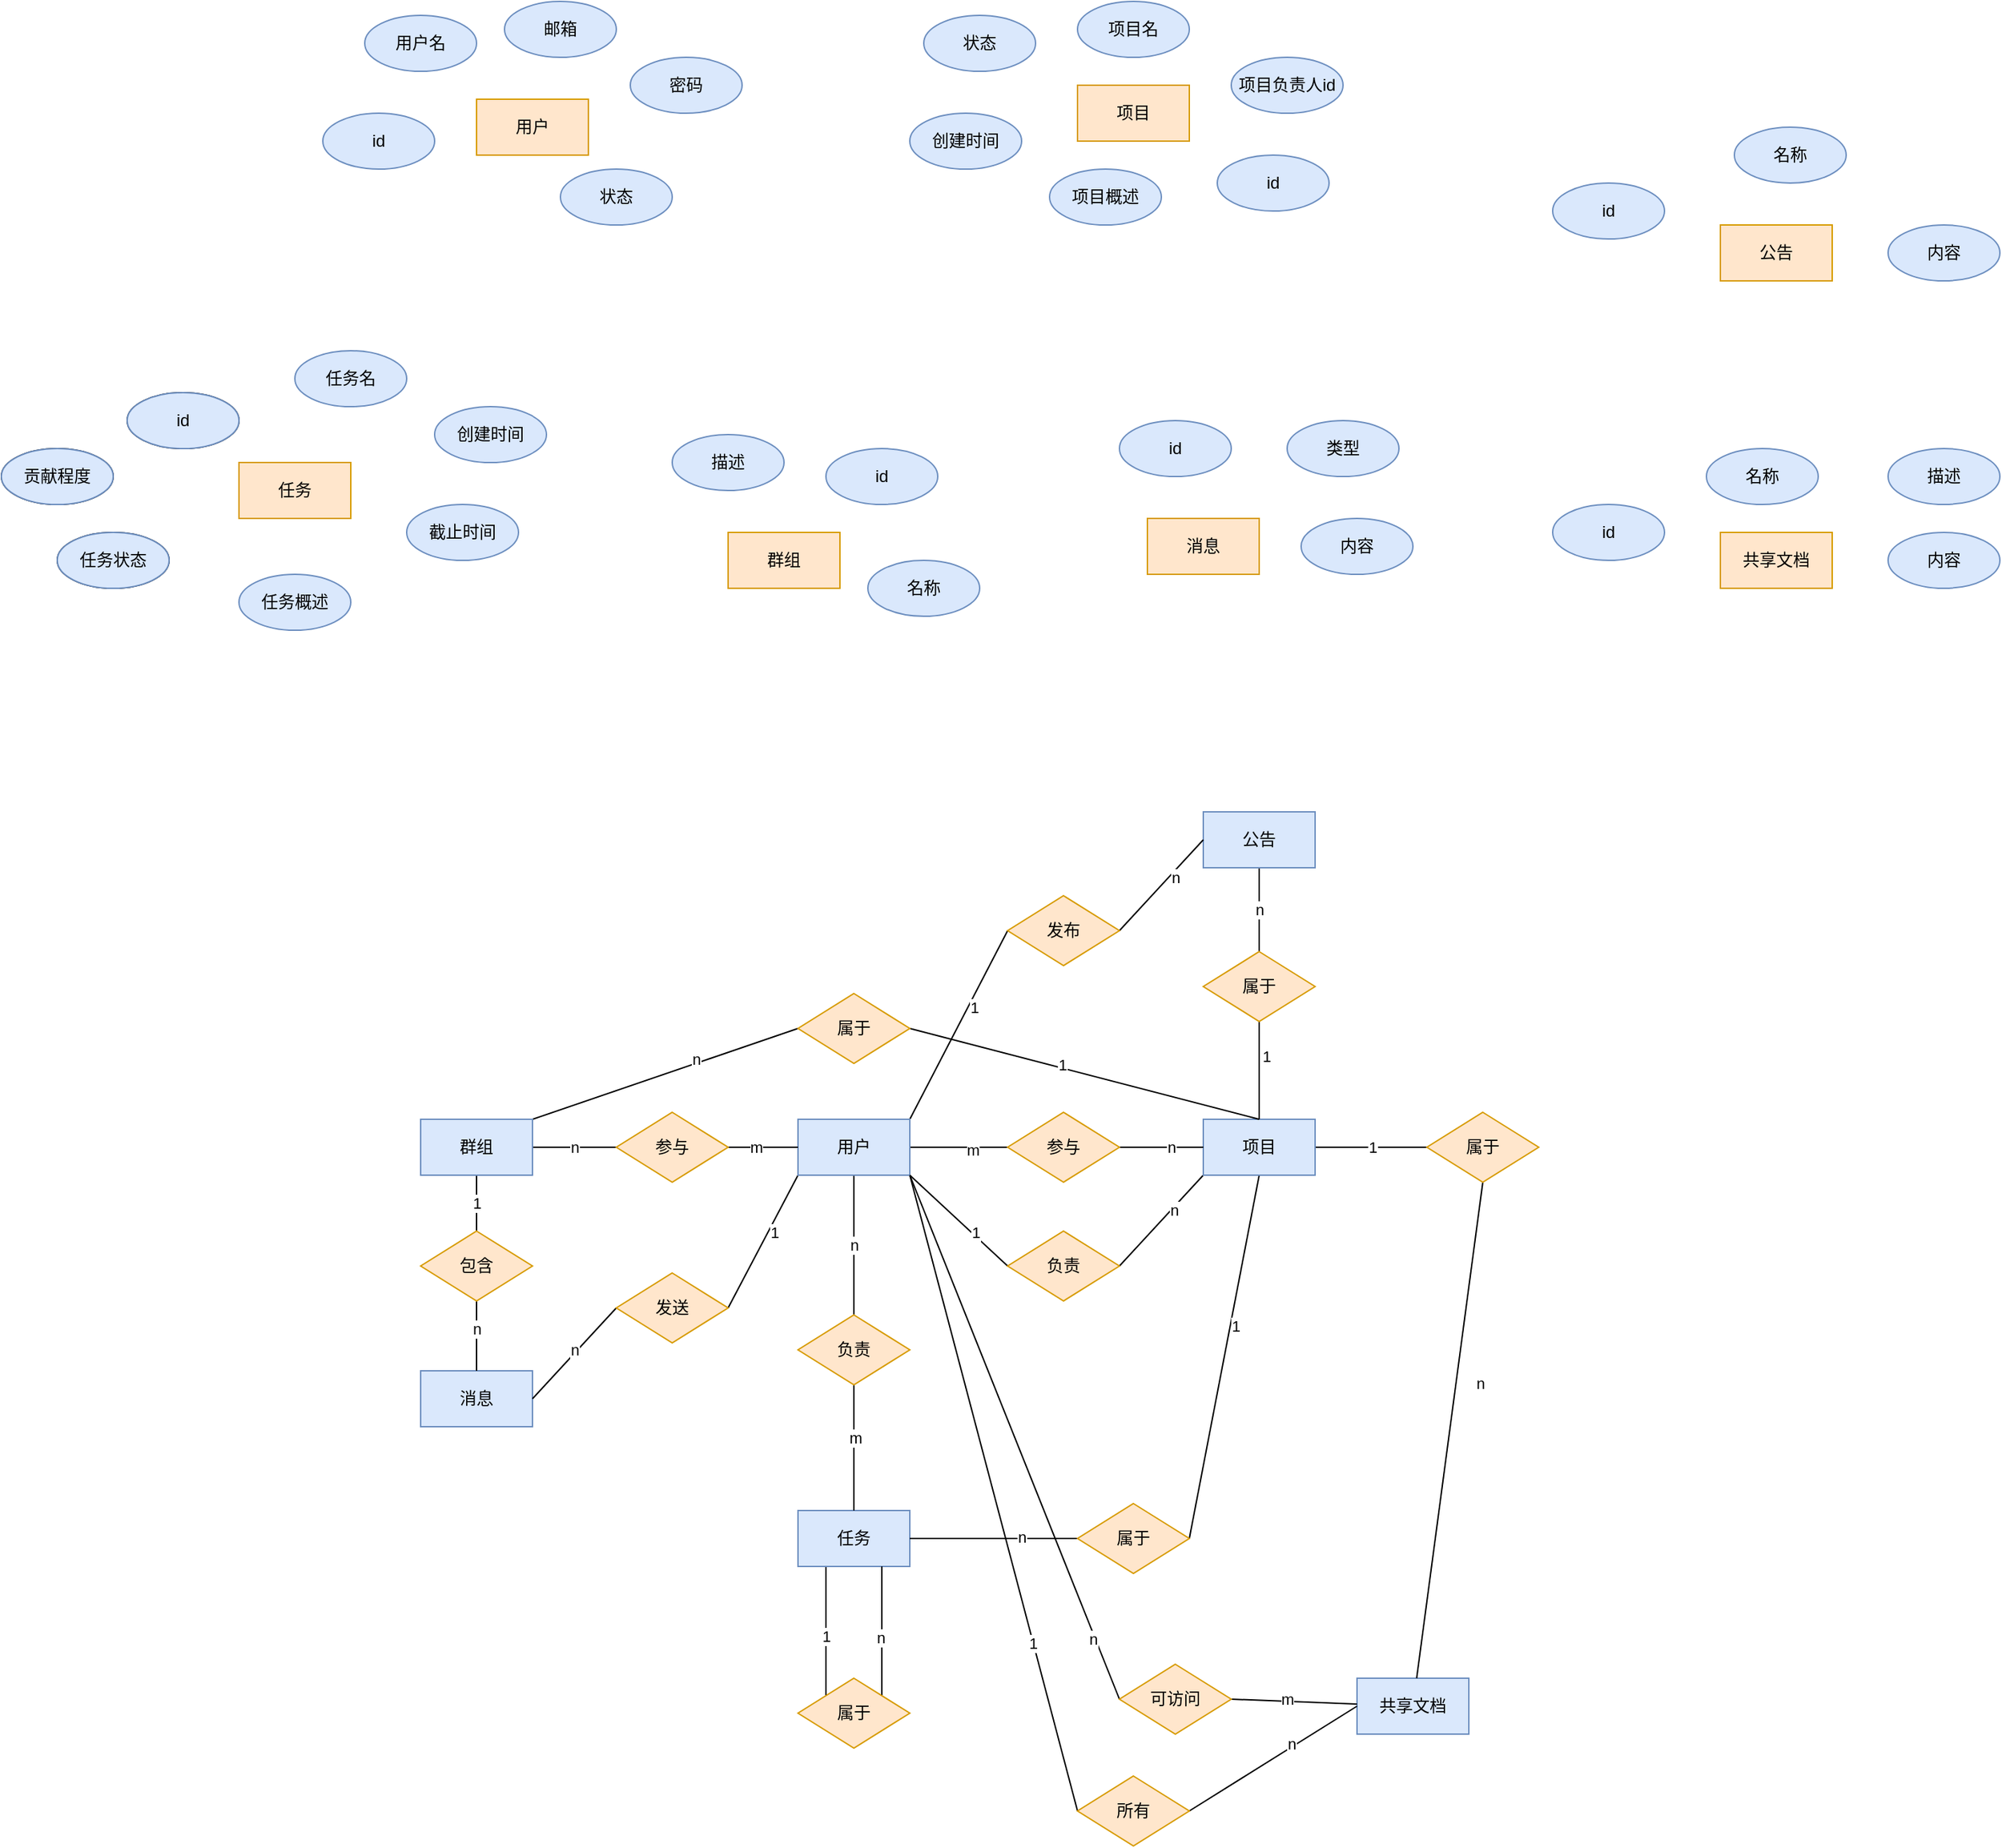 <mxfile version="16.5.1" type="device"><diagram id="b5aULFl7XDfSZ54ujmKs" name="第 1 页"><mxGraphModel dx="1964" dy="1159" grid="1" gridSize="10" guides="1" tooltips="1" connect="1" arrows="1" fold="1" page="1" pageScale="1" pageWidth="1600" pageHeight="900" math="0" shadow="0"><root><mxCell id="0"/><mxCell id="1" parent="0"/><mxCell id="etl8QXk73Q5qE9c6qoon-1" value="用户" style="rounded=0;whiteSpace=wrap;html=1;" parent="1" vertex="1"><mxGeometry x="440" y="120" width="80" height="40" as="geometry"/></mxCell><mxCell id="etl8QXk73Q5qE9c6qoon-2" value="用户名" style="ellipse;whiteSpace=wrap;html=1;fillColor=#dae8fc;strokeColor=#6c8ebf;" parent="1" vertex="1"><mxGeometry x="360" y="60" width="80" height="40" as="geometry"/></mxCell><mxCell id="etl8QXk73Q5qE9c6qoon-3" value="邮箱" style="ellipse;whiteSpace=wrap;html=1;fillColor=#dae8fc;strokeColor=#6c8ebf;" parent="1" vertex="1"><mxGeometry x="460" y="50" width="80" height="40" as="geometry"/></mxCell><mxCell id="etl8QXk73Q5qE9c6qoon-4" value="密码" style="ellipse;whiteSpace=wrap;html=1;fillColor=#dae8fc;strokeColor=#6c8ebf;" parent="1" vertex="1"><mxGeometry x="550" y="90" width="80" height="40" as="geometry"/></mxCell><mxCell id="etl8QXk73Q5qE9c6qoon-5" value="项目" style="rounded=0;whiteSpace=wrap;html=1;fillColor=#ffe6cc;strokeColor=#d79b00;" parent="1" vertex="1"><mxGeometry x="870" y="110" width="80" height="40" as="geometry"/></mxCell><mxCell id="etl8QXk73Q5qE9c6qoon-6" value="项目名" style="ellipse;whiteSpace=wrap;html=1;fillColor=#dae8fc;strokeColor=#6c8ebf;" parent="1" vertex="1"><mxGeometry x="870" y="50" width="80" height="40" as="geometry"/></mxCell><mxCell id="etl8QXk73Q5qE9c6qoon-8" value="项目概述" style="ellipse;whiteSpace=wrap;html=1;fillColor=#dae8fc;strokeColor=#6c8ebf;" parent="1" vertex="1"><mxGeometry x="850" y="170" width="80" height="40" as="geometry"/></mxCell><mxCell id="etl8QXk73Q5qE9c6qoon-9" value="项目负责人id" style="ellipse;whiteSpace=wrap;html=1;fillColor=#dae8fc;strokeColor=#6c8ebf;" parent="1" vertex="1"><mxGeometry x="980" y="90" width="80" height="40" as="geometry"/></mxCell><mxCell id="etl8QXk73Q5qE9c6qoon-10" value="状态" style="ellipse;whiteSpace=wrap;html=1;fillColor=#dae8fc;strokeColor=#6c8ebf;" parent="1" vertex="1"><mxGeometry x="760" y="60" width="80" height="40" as="geometry"/></mxCell><mxCell id="etl8QXk73Q5qE9c6qoon-11" value="创建时间" style="ellipse;whiteSpace=wrap;html=1;fillColor=#dae8fc;strokeColor=#6c8ebf;" parent="1" vertex="1"><mxGeometry x="750" y="130" width="80" height="40" as="geometry"/></mxCell><mxCell id="etl8QXk73Q5qE9c6qoon-13" value="任务" style="rounded=0;whiteSpace=wrap;html=1;" parent="1" vertex="1"><mxGeometry x="270" y="380" width="80" height="40" as="geometry"/></mxCell><mxCell id="etl8QXk73Q5qE9c6qoon-15" value="任务名" style="ellipse;whiteSpace=wrap;html=1;fillColor=#dae8fc;strokeColor=#6c8ebf;" parent="1" vertex="1"><mxGeometry x="310" y="300" width="80" height="40" as="geometry"/></mxCell><mxCell id="etl8QXk73Q5qE9c6qoon-16" value="创建时间" style="ellipse;whiteSpace=wrap;html=1;fillColor=#dae8fc;strokeColor=#6c8ebf;" parent="1" vertex="1"><mxGeometry x="410" y="340" width="80" height="40" as="geometry"/></mxCell><mxCell id="etl8QXk73Q5qE9c6qoon-17" value="截止时间" style="ellipse;whiteSpace=wrap;html=1;fillColor=#dae8fc;strokeColor=#6c8ebf;" parent="1" vertex="1"><mxGeometry x="390" y="410" width="80" height="40" as="geometry"/></mxCell><mxCell id="etl8QXk73Q5qE9c6qoon-18" value="贡献程度" style="ellipse;whiteSpace=wrap;html=1;" parent="1" vertex="1"><mxGeometry x="100" y="370" width="80" height="40" as="geometry"/></mxCell><mxCell id="etl8QXk73Q5qE9c6qoon-19" value="任务状态" style="ellipse;whiteSpace=wrap;html=1;" parent="1" vertex="1"><mxGeometry x="140" y="430" width="80" height="40" as="geometry"/></mxCell><mxCell id="etl8QXk73Q5qE9c6qoon-20" value="任务概述" style="ellipse;whiteSpace=wrap;html=1;fillColor=#dae8fc;strokeColor=#6c8ebf;" parent="1" vertex="1"><mxGeometry x="270" y="460" width="80" height="40" as="geometry"/></mxCell><mxCell id="etl8QXk73Q5qE9c6qoon-21" value="id" style="ellipse;whiteSpace=wrap;html=1;fillColor=#dae8fc;strokeColor=#6c8ebf;" parent="1" vertex="1"><mxGeometry x="330" y="130" width="80" height="40" as="geometry"/></mxCell><mxCell id="etl8QXk73Q5qE9c6qoon-22" value="id" style="ellipse;whiteSpace=wrap;html=1;fillColor=#dae8fc;strokeColor=#6c8ebf;" parent="1" vertex="1"><mxGeometry x="970" y="160" width="80" height="40" as="geometry"/></mxCell><mxCell id="etl8QXk73Q5qE9c6qoon-23" value="id" style="ellipse;whiteSpace=wrap;html=1;" parent="1" vertex="1"><mxGeometry x="190" y="330" width="80" height="40" as="geometry"/></mxCell><mxCell id="etl8QXk73Q5qE9c6qoon-24" value="群组" style="rounded=0;whiteSpace=wrap;html=1;fillColor=#ffe6cc;strokeColor=#d79b00;" parent="1" vertex="1"><mxGeometry x="620" y="430" width="80" height="40" as="geometry"/></mxCell><mxCell id="etl8QXk73Q5qE9c6qoon-25" value="id" style="ellipse;whiteSpace=wrap;html=1;fillColor=#dae8fc;strokeColor=#6c8ebf;" parent="1" vertex="1"><mxGeometry x="690" y="370" width="80" height="40" as="geometry"/></mxCell><mxCell id="etl8QXk73Q5qE9c6qoon-26" value="名称" style="ellipse;whiteSpace=wrap;html=1;fillColor=#dae8fc;strokeColor=#6c8ebf;" parent="1" vertex="1"><mxGeometry x="720" y="450" width="80" height="40" as="geometry"/></mxCell><mxCell id="etl8QXk73Q5qE9c6qoon-27" value="描述" style="ellipse;whiteSpace=wrap;html=1;fillColor=#dae8fc;strokeColor=#6c8ebf;" parent="1" vertex="1"><mxGeometry x="580" y="360" width="80" height="40" as="geometry"/></mxCell><mxCell id="etl8QXk73Q5qE9c6qoon-28" value="消息" style="rounded=0;whiteSpace=wrap;html=1;fillColor=#ffe6cc;strokeColor=#d79b00;" parent="1" vertex="1"><mxGeometry x="920" y="420" width="80" height="40" as="geometry"/></mxCell><mxCell id="etl8QXk73Q5qE9c6qoon-29" value="id" style="ellipse;whiteSpace=wrap;html=1;fillColor=#dae8fc;strokeColor=#6c8ebf;" parent="1" vertex="1"><mxGeometry x="900" y="350" width="80" height="40" as="geometry"/></mxCell><mxCell id="etl8QXk73Q5qE9c6qoon-30" value="类型" style="ellipse;whiteSpace=wrap;html=1;fillColor=#dae8fc;strokeColor=#6c8ebf;" parent="1" vertex="1"><mxGeometry x="1020" y="350" width="80" height="40" as="geometry"/></mxCell><mxCell id="etl8QXk73Q5qE9c6qoon-31" value="内容" style="ellipse;whiteSpace=wrap;html=1;fillColor=#dae8fc;strokeColor=#6c8ebf;" parent="1" vertex="1"><mxGeometry x="1030" y="420" width="80" height="40" as="geometry"/></mxCell><mxCell id="etl8QXk73Q5qE9c6qoon-38" style="edgeStyle=orthogonalEdgeStyle;rounded=0;orthogonalLoop=1;jettySize=auto;html=1;endArrow=none;endFill=0;" parent="1" source="etl8QXk73Q5qE9c6qoon-33" target="etl8QXk73Q5qE9c6qoon-36" edge="1"><mxGeometry relative="1" as="geometry"/></mxCell><mxCell id="etl8QXk73Q5qE9c6qoon-63" value="m" style="edgeLabel;html=1;align=center;verticalAlign=middle;resizable=0;points=[];" parent="etl8QXk73Q5qE9c6qoon-38" vertex="1" connectable="0"><mxGeometry x="0.285" y="-2" relative="1" as="geometry"><mxPoint as="offset"/></mxGeometry></mxCell><mxCell id="etl8QXk73Q5qE9c6qoon-49" style="edgeStyle=none;rounded=0;orthogonalLoop=1;jettySize=auto;html=1;exitX=0.5;exitY=1;exitDx=0;exitDy=0;endArrow=none;endFill=0;" parent="1" source="etl8QXk73Q5qE9c6qoon-33" target="etl8QXk73Q5qE9c6qoon-48" edge="1"><mxGeometry relative="1" as="geometry"/></mxCell><mxCell id="etl8QXk73Q5qE9c6qoon-58" value="n" style="edgeLabel;html=1;align=center;verticalAlign=middle;resizable=0;points=[];" parent="etl8QXk73Q5qE9c6qoon-49" vertex="1" connectable="0"><mxGeometry x="-0.58" y="-2" relative="1" as="geometry"><mxPoint x="2" y="29" as="offset"/></mxGeometry></mxCell><mxCell id="etl8QXk73Q5qE9c6qoon-92" style="edgeStyle=none;rounded=0;orthogonalLoop=1;jettySize=auto;html=1;exitX=0;exitY=1;exitDx=0;exitDy=0;endArrow=none;endFill=0;entryX=1;entryY=0.5;entryDx=0;entryDy=0;" parent="1" source="etl8QXk73Q5qE9c6qoon-33" target="etl8QXk73Q5qE9c6qoon-93" edge="1"><mxGeometry relative="1" as="geometry"><mxPoint x="590" y="950" as="targetPoint"/></mxGeometry></mxCell><mxCell id="etl8QXk73Q5qE9c6qoon-95" value="1" style="edgeLabel;html=1;align=center;verticalAlign=middle;resizable=0;points=[];" parent="etl8QXk73Q5qE9c6qoon-92" vertex="1" connectable="0"><mxGeometry x="-0.16" y="3" relative="1" as="geometry"><mxPoint x="1" as="offset"/></mxGeometry></mxCell><mxCell id="etl8QXk73Q5qE9c6qoon-116" style="edgeStyle=none;rounded=0;orthogonalLoop=1;jettySize=auto;html=1;exitX=1;exitY=1;exitDx=0;exitDy=0;endArrow=none;endFill=0;entryX=0;entryY=0.5;entryDx=0;entryDy=0;" parent="1" source="etl8QXk73Q5qE9c6qoon-33" target="etl8QXk73Q5qE9c6qoon-115" edge="1"><mxGeometry relative="1" as="geometry"><mxPoint x="1020" y="1090" as="targetPoint"/></mxGeometry></mxCell><mxCell id="etl8QXk73Q5qE9c6qoon-118" value="1" style="edgeLabel;html=1;align=center;verticalAlign=middle;resizable=0;points=[];" parent="etl8QXk73Q5qE9c6qoon-116" vertex="1" connectable="0"><mxGeometry x="0.47" relative="1" as="geometry"><mxPoint as="offset"/></mxGeometry></mxCell><mxCell id="etl8QXk73Q5qE9c6qoon-121" style="edgeStyle=none;rounded=0;orthogonalLoop=1;jettySize=auto;html=1;exitX=1;exitY=1;exitDx=0;exitDy=0;entryX=0;entryY=0.5;entryDx=0;entryDy=0;endArrow=none;endFill=0;" parent="1" source="etl8QXk73Q5qE9c6qoon-33" target="etl8QXk73Q5qE9c6qoon-120" edge="1"><mxGeometry relative="1" as="geometry"/></mxCell><mxCell id="etl8QXk73Q5qE9c6qoon-123" value="n" style="edgeLabel;html=1;align=center;verticalAlign=middle;resizable=0;points=[];" parent="etl8QXk73Q5qE9c6qoon-121" vertex="1" connectable="0"><mxGeometry x="0.774" y="2" relative="1" as="geometry"><mxPoint x="-4" as="offset"/></mxGeometry></mxCell><mxCell id="GqUGpHLG9iBK76tC9EyA-19" style="edgeStyle=none;rounded=0;orthogonalLoop=1;jettySize=auto;html=1;exitX=1;exitY=0;exitDx=0;exitDy=0;entryX=0;entryY=0.5;entryDx=0;entryDy=0;endArrow=none;endFill=0;" edge="1" parent="1" source="etl8QXk73Q5qE9c6qoon-33" target="GqUGpHLG9iBK76tC9EyA-18"><mxGeometry relative="1" as="geometry"/></mxCell><mxCell id="GqUGpHLG9iBK76tC9EyA-23" value="1" style="edgeLabel;html=1;align=center;verticalAlign=middle;resizable=0;points=[];" vertex="1" connectable="0" parent="GqUGpHLG9iBK76tC9EyA-19"><mxGeometry x="0.217" y="-4" relative="1" as="geometry"><mxPoint as="offset"/></mxGeometry></mxCell><mxCell id="etl8QXk73Q5qE9c6qoon-33" value="用户" style="rounded=0;whiteSpace=wrap;html=1;fillColor=#dae8fc;strokeColor=#6c8ebf;" parent="1" vertex="1"><mxGeometry x="670" y="850" width="80" height="40" as="geometry"/></mxCell><mxCell id="etl8QXk73Q5qE9c6qoon-43" style="rounded=0;orthogonalLoop=1;jettySize=auto;html=1;exitX=0;exitY=1;exitDx=0;exitDy=0;entryX=1;entryY=0.5;entryDx=0;entryDy=0;endArrow=none;endFill=0;" parent="1" source="etl8QXk73Q5qE9c6qoon-35" target="etl8QXk73Q5qE9c6qoon-42" edge="1"><mxGeometry relative="1" as="geometry"/></mxCell><mxCell id="etl8QXk73Q5qE9c6qoon-66" value="n" style="edgeLabel;html=1;align=center;verticalAlign=middle;resizable=0;points=[];" parent="etl8QXk73Q5qE9c6qoon-43" vertex="1" connectable="0"><mxGeometry x="-0.252" y="1" relative="1" as="geometry"><mxPoint as="offset"/></mxGeometry></mxCell><mxCell id="etl8QXk73Q5qE9c6qoon-69" style="edgeStyle=none;rounded=0;orthogonalLoop=1;jettySize=auto;html=1;exitX=0.5;exitY=1;exitDx=0;exitDy=0;entryX=1;entryY=0.5;entryDx=0;entryDy=0;endArrow=none;endFill=0;" parent="1" source="etl8QXk73Q5qE9c6qoon-35" target="etl8QXk73Q5qE9c6qoon-67" edge="1"><mxGeometry relative="1" as="geometry"/></mxCell><mxCell id="etl8QXk73Q5qE9c6qoon-74" value="1" style="edgeLabel;html=1;align=center;verticalAlign=middle;resizable=0;points=[];" parent="etl8QXk73Q5qE9c6qoon-69" vertex="1" connectable="0"><mxGeometry x="-0.178" y="3" relative="1" as="geometry"><mxPoint as="offset"/></mxGeometry></mxCell><mxCell id="etl8QXk73Q5qE9c6qoon-109" style="edgeStyle=none;rounded=0;orthogonalLoop=1;jettySize=auto;html=1;entryX=0;entryY=0.5;entryDx=0;entryDy=0;endArrow=none;endFill=0;" parent="1" source="etl8QXk73Q5qE9c6qoon-35" target="etl8QXk73Q5qE9c6qoon-108" edge="1"><mxGeometry relative="1" as="geometry"/></mxCell><mxCell id="etl8QXk73Q5qE9c6qoon-114" value="1" style="edgeLabel;html=1;align=center;verticalAlign=middle;resizable=0;points=[];" parent="etl8QXk73Q5qE9c6qoon-109" vertex="1" connectable="0"><mxGeometry x="0.433" relative="1" as="geometry"><mxPoint x="-17" as="offset"/></mxGeometry></mxCell><mxCell id="etl8QXk73Q5qE9c6qoon-35" value="项目" style="rounded=0;whiteSpace=wrap;html=1;fillColor=#dae8fc;strokeColor=#6c8ebf;" parent="1" vertex="1"><mxGeometry x="960" y="850" width="80" height="40" as="geometry"/></mxCell><mxCell id="etl8QXk73Q5qE9c6qoon-39" style="edgeStyle=orthogonalEdgeStyle;rounded=0;orthogonalLoop=1;jettySize=auto;html=1;entryX=0;entryY=0.5;entryDx=0;entryDy=0;endArrow=none;endFill=0;" parent="1" source="etl8QXk73Q5qE9c6qoon-36" target="etl8QXk73Q5qE9c6qoon-35" edge="1"><mxGeometry relative="1" as="geometry"/></mxCell><mxCell id="etl8QXk73Q5qE9c6qoon-64" value="n" style="edgeLabel;html=1;align=center;verticalAlign=middle;resizable=0;points=[];" parent="etl8QXk73Q5qE9c6qoon-39" vertex="1" connectable="0"><mxGeometry x="0.211" relative="1" as="geometry"><mxPoint as="offset"/></mxGeometry></mxCell><mxCell id="etl8QXk73Q5qE9c6qoon-36" value="参与" style="rhombus;whiteSpace=wrap;html=1;fillColor=#ffe6cc;strokeColor=#d79b00;" parent="1" vertex="1"><mxGeometry x="820" y="845" width="80" height="50" as="geometry"/></mxCell><mxCell id="etl8QXk73Q5qE9c6qoon-44" style="edgeStyle=none;rounded=0;orthogonalLoop=1;jettySize=auto;html=1;exitX=0;exitY=0.5;exitDx=0;exitDy=0;entryX=1;entryY=1;entryDx=0;entryDy=0;endArrow=none;endFill=0;" parent="1" source="etl8QXk73Q5qE9c6qoon-42" target="etl8QXk73Q5qE9c6qoon-33" edge="1"><mxGeometry relative="1" as="geometry"/></mxCell><mxCell id="etl8QXk73Q5qE9c6qoon-65" value="1" style="edgeLabel;html=1;align=center;verticalAlign=middle;resizable=0;points=[];" parent="etl8QXk73Q5qE9c6qoon-44" vertex="1" connectable="0"><mxGeometry x="-0.315" y="-1" relative="1" as="geometry"><mxPoint y="-1" as="offset"/></mxGeometry></mxCell><mxCell id="etl8QXk73Q5qE9c6qoon-42" value="负责" style="rhombus;whiteSpace=wrap;html=1;fillColor=#ffe6cc;strokeColor=#d79b00;" parent="1" vertex="1"><mxGeometry x="820" y="930" width="80" height="50" as="geometry"/></mxCell><mxCell id="etl8QXk73Q5qE9c6qoon-54" style="edgeStyle=none;rounded=0;orthogonalLoop=1;jettySize=auto;html=1;exitX=0.25;exitY=1;exitDx=0;exitDy=0;entryX=0;entryY=0;entryDx=0;entryDy=0;endArrow=none;endFill=0;" parent="1" source="etl8QXk73Q5qE9c6qoon-47" target="etl8QXk73Q5qE9c6qoon-53" edge="1"><mxGeometry relative="1" as="geometry"/></mxCell><mxCell id="etl8QXk73Q5qE9c6qoon-60" value="1" style="edgeLabel;html=1;align=center;verticalAlign=middle;resizable=0;points=[];" parent="etl8QXk73Q5qE9c6qoon-54" vertex="1" connectable="0"><mxGeometry x="-0.442" relative="1" as="geometry"><mxPoint y="24" as="offset"/></mxGeometry></mxCell><mxCell id="etl8QXk73Q5qE9c6qoon-47" value="任务" style="rounded=0;whiteSpace=wrap;html=1;fillColor=#dae8fc;strokeColor=#6c8ebf;" parent="1" vertex="1"><mxGeometry x="670" y="1130" width="80" height="40" as="geometry"/></mxCell><mxCell id="etl8QXk73Q5qE9c6qoon-50" style="edgeStyle=none;rounded=0;orthogonalLoop=1;jettySize=auto;html=1;exitX=0.5;exitY=1;exitDx=0;exitDy=0;entryX=0.5;entryY=0;entryDx=0;entryDy=0;endArrow=none;endFill=0;" parent="1" source="etl8QXk73Q5qE9c6qoon-48" target="etl8QXk73Q5qE9c6qoon-47" edge="1"><mxGeometry relative="1" as="geometry"/></mxCell><mxCell id="etl8QXk73Q5qE9c6qoon-59" value="m" style="edgeLabel;html=1;align=center;verticalAlign=middle;resizable=0;points=[];" parent="etl8QXk73Q5qE9c6qoon-50" vertex="1" connectable="0"><mxGeometry x="-0.158" y="1" relative="1" as="geometry"><mxPoint as="offset"/></mxGeometry></mxCell><mxCell id="etl8QXk73Q5qE9c6qoon-48" value="负责" style="rhombus;whiteSpace=wrap;html=1;fillColor=#ffe6cc;strokeColor=#d79b00;" parent="1" vertex="1"><mxGeometry x="670" y="990" width="80" height="50" as="geometry"/></mxCell><mxCell id="etl8QXk73Q5qE9c6qoon-55" style="edgeStyle=none;rounded=0;orthogonalLoop=1;jettySize=auto;html=1;exitX=1;exitY=0;exitDx=0;exitDy=0;entryX=0.75;entryY=1;entryDx=0;entryDy=0;endArrow=none;endFill=0;" parent="1" source="etl8QXk73Q5qE9c6qoon-53" target="etl8QXk73Q5qE9c6qoon-47" edge="1"><mxGeometry relative="1" as="geometry"><Array as="points"><mxPoint x="730" y="1220"/></Array></mxGeometry></mxCell><mxCell id="etl8QXk73Q5qE9c6qoon-61" value="n" style="edgeLabel;html=1;align=center;verticalAlign=middle;resizable=0;points=[];" parent="etl8QXk73Q5qE9c6qoon-55" vertex="1" connectable="0"><mxGeometry x="0.144" y="1" relative="1" as="geometry"><mxPoint y="11" as="offset"/></mxGeometry></mxCell><mxCell id="etl8QXk73Q5qE9c6qoon-53" value="属于" style="rhombus;whiteSpace=wrap;html=1;fillColor=#ffe6cc;strokeColor=#d79b00;" parent="1" vertex="1"><mxGeometry x="670" y="1250" width="80" height="50" as="geometry"/></mxCell><mxCell id="etl8QXk73Q5qE9c6qoon-70" style="edgeStyle=none;rounded=0;orthogonalLoop=1;jettySize=auto;html=1;exitX=0;exitY=0.5;exitDx=0;exitDy=0;entryX=1;entryY=0.5;entryDx=0;entryDy=0;endArrow=none;endFill=0;" parent="1" source="etl8QXk73Q5qE9c6qoon-67" target="etl8QXk73Q5qE9c6qoon-47" edge="1"><mxGeometry relative="1" as="geometry"/></mxCell><mxCell id="etl8QXk73Q5qE9c6qoon-73" value="n" style="edgeLabel;html=1;align=center;verticalAlign=middle;resizable=0;points=[];" parent="etl8QXk73Q5qE9c6qoon-70" vertex="1" connectable="0"><mxGeometry x="-0.333" y="-1" relative="1" as="geometry"><mxPoint as="offset"/></mxGeometry></mxCell><mxCell id="etl8QXk73Q5qE9c6qoon-67" value="属于" style="rhombus;whiteSpace=wrap;html=1;fillColor=#ffe6cc;strokeColor=#d79b00;" parent="1" vertex="1"><mxGeometry x="870" y="1125" width="80" height="50" as="geometry"/></mxCell><mxCell id="etl8QXk73Q5qE9c6qoon-83" style="edgeStyle=none;rounded=0;orthogonalLoop=1;jettySize=auto;html=1;entryX=0;entryY=0.5;entryDx=0;entryDy=0;endArrow=none;endFill=0;" parent="1" source="etl8QXk73Q5qE9c6qoon-75" target="etl8QXk73Q5qE9c6qoon-81" edge="1"><mxGeometry relative="1" as="geometry"/></mxCell><mxCell id="etl8QXk73Q5qE9c6qoon-86" value="n" style="edgeLabel;html=1;align=center;verticalAlign=middle;resizable=0;points=[];" parent="etl8QXk73Q5qE9c6qoon-83" vertex="1" connectable="0"><mxGeometry x="0.295" relative="1" as="geometry"><mxPoint x="-9" as="offset"/></mxGeometry></mxCell><mxCell id="etl8QXk73Q5qE9c6qoon-90" style="edgeStyle=none;rounded=0;orthogonalLoop=1;jettySize=auto;html=1;exitX=0.5;exitY=1;exitDx=0;exitDy=0;endArrow=none;endFill=0;" parent="1" source="etl8QXk73Q5qE9c6qoon-75" target="etl8QXk73Q5qE9c6qoon-89" edge="1"><mxGeometry relative="1" as="geometry"/></mxCell><mxCell id="etl8QXk73Q5qE9c6qoon-98" value="1" style="edgeLabel;html=1;align=center;verticalAlign=middle;resizable=0;points=[];" parent="etl8QXk73Q5qE9c6qoon-90" vertex="1" connectable="0"><mxGeometry x="-0.463" y="-1" relative="1" as="geometry"><mxPoint x="1" y="9" as="offset"/></mxGeometry></mxCell><mxCell id="etl8QXk73Q5qE9c6qoon-101" style="edgeStyle=none;rounded=0;orthogonalLoop=1;jettySize=auto;html=1;exitX=1;exitY=0;exitDx=0;exitDy=0;entryX=0;entryY=0.5;entryDx=0;entryDy=0;endArrow=none;endFill=0;" parent="1" source="etl8QXk73Q5qE9c6qoon-75" target="etl8QXk73Q5qE9c6qoon-100" edge="1"><mxGeometry relative="1" as="geometry"/></mxCell><mxCell id="etl8QXk73Q5qE9c6qoon-105" value="n" style="edgeLabel;html=1;align=center;verticalAlign=middle;resizable=0;points=[];" parent="etl8QXk73Q5qE9c6qoon-101" vertex="1" connectable="0"><mxGeometry x="0.238" y="3" relative="1" as="geometry"><mxPoint as="offset"/></mxGeometry></mxCell><mxCell id="etl8QXk73Q5qE9c6qoon-75" value="群组" style="rounded=0;whiteSpace=wrap;html=1;fillColor=#dae8fc;strokeColor=#6c8ebf;" parent="1" vertex="1"><mxGeometry x="400" y="850" width="80" height="40" as="geometry"/></mxCell><mxCell id="etl8QXk73Q5qE9c6qoon-76" value="共享文档" style="rounded=0;whiteSpace=wrap;html=1;fillColor=#ffe6cc;strokeColor=#d79b00;" parent="1" vertex="1"><mxGeometry x="1330" y="430" width="80" height="40" as="geometry"/></mxCell><mxCell id="etl8QXk73Q5qE9c6qoon-77" value="id" style="ellipse;whiteSpace=wrap;html=1;fillColor=#dae8fc;strokeColor=#6c8ebf;" parent="1" vertex="1"><mxGeometry x="1210" y="410" width="80" height="40" as="geometry"/></mxCell><mxCell id="etl8QXk73Q5qE9c6qoon-78" value="名称" style="ellipse;whiteSpace=wrap;html=1;fillColor=#dae8fc;strokeColor=#6c8ebf;" parent="1" vertex="1"><mxGeometry x="1320" y="370" width="80" height="40" as="geometry"/></mxCell><mxCell id="etl8QXk73Q5qE9c6qoon-79" value="描述" style="ellipse;whiteSpace=wrap;html=1;fillColor=#dae8fc;strokeColor=#6c8ebf;" parent="1" vertex="1"><mxGeometry x="1450" y="370" width="80" height="40" as="geometry"/></mxCell><mxCell id="etl8QXk73Q5qE9c6qoon-80" value="内容" style="ellipse;whiteSpace=wrap;html=1;fillColor=#dae8fc;strokeColor=#6c8ebf;" parent="1" vertex="1"><mxGeometry x="1450" y="430" width="80" height="40" as="geometry"/></mxCell><mxCell id="etl8QXk73Q5qE9c6qoon-84" style="edgeStyle=none;rounded=0;orthogonalLoop=1;jettySize=auto;html=1;endArrow=none;endFill=0;" parent="1" source="etl8QXk73Q5qE9c6qoon-81" target="etl8QXk73Q5qE9c6qoon-33" edge="1"><mxGeometry relative="1" as="geometry"/></mxCell><mxCell id="etl8QXk73Q5qE9c6qoon-87" value="m" style="edgeLabel;html=1;align=center;verticalAlign=middle;resizable=0;points=[];" parent="etl8QXk73Q5qE9c6qoon-84" vertex="1" connectable="0"><mxGeometry x="0.345" y="1" relative="1" as="geometry"><mxPoint x="-14" y="1" as="offset"/></mxGeometry></mxCell><mxCell id="etl8QXk73Q5qE9c6qoon-81" value="参与" style="rhombus;whiteSpace=wrap;html=1;fillColor=#ffe6cc;strokeColor=#d79b00;" parent="1" vertex="1"><mxGeometry x="540" y="845" width="80" height="50" as="geometry"/></mxCell><mxCell id="etl8QXk73Q5qE9c6qoon-88" value="消息" style="rounded=0;whiteSpace=wrap;html=1;fillColor=#dae8fc;strokeColor=#6c8ebf;" parent="1" vertex="1"><mxGeometry x="400" y="1030" width="80" height="40" as="geometry"/></mxCell><mxCell id="etl8QXk73Q5qE9c6qoon-91" style="edgeStyle=none;rounded=0;orthogonalLoop=1;jettySize=auto;html=1;exitX=0.5;exitY=1;exitDx=0;exitDy=0;endArrow=none;endFill=0;" parent="1" source="etl8QXk73Q5qE9c6qoon-89" target="etl8QXk73Q5qE9c6qoon-88" edge="1"><mxGeometry relative="1" as="geometry"/></mxCell><mxCell id="etl8QXk73Q5qE9c6qoon-99" value="n" style="edgeLabel;html=1;align=center;verticalAlign=middle;resizable=0;points=[];" parent="etl8QXk73Q5qE9c6qoon-91" vertex="1" connectable="0"><mxGeometry x="-0.478" y="-3" relative="1" as="geometry"><mxPoint x="3" y="7" as="offset"/></mxGeometry></mxCell><mxCell id="etl8QXk73Q5qE9c6qoon-89" value="包含" style="rhombus;whiteSpace=wrap;html=1;fillColor=#ffe6cc;strokeColor=#d79b00;" parent="1" vertex="1"><mxGeometry x="400" y="930" width="80" height="50" as="geometry"/></mxCell><mxCell id="etl8QXk73Q5qE9c6qoon-94" style="edgeStyle=none;rounded=0;orthogonalLoop=1;jettySize=auto;html=1;exitX=0;exitY=0.5;exitDx=0;exitDy=0;entryX=1;entryY=0.5;entryDx=0;entryDy=0;endArrow=none;endFill=0;" parent="1" source="etl8QXk73Q5qE9c6qoon-93" target="etl8QXk73Q5qE9c6qoon-88" edge="1"><mxGeometry relative="1" as="geometry"/></mxCell><mxCell id="etl8QXk73Q5qE9c6qoon-97" value="n" style="edgeLabel;html=1;align=center;verticalAlign=middle;resizable=0;points=[];" parent="etl8QXk73Q5qE9c6qoon-94" vertex="1" connectable="0"><mxGeometry x="-0.326" relative="1" as="geometry"><mxPoint x="-10" y="8" as="offset"/></mxGeometry></mxCell><mxCell id="etl8QXk73Q5qE9c6qoon-93" value="发送" style="rhombus;whiteSpace=wrap;html=1;fillColor=#ffe6cc;strokeColor=#d79b00;" parent="1" vertex="1"><mxGeometry x="540" y="960" width="80" height="50" as="geometry"/></mxCell><mxCell id="etl8QXk73Q5qE9c6qoon-102" style="edgeStyle=none;rounded=0;orthogonalLoop=1;jettySize=auto;html=1;exitX=1;exitY=0.5;exitDx=0;exitDy=0;entryX=0.5;entryY=0;entryDx=0;entryDy=0;endArrow=none;endFill=0;" parent="1" source="etl8QXk73Q5qE9c6qoon-100" target="etl8QXk73Q5qE9c6qoon-35" edge="1"><mxGeometry relative="1" as="geometry"/></mxCell><mxCell id="etl8QXk73Q5qE9c6qoon-106" value="1" style="edgeLabel;html=1;align=center;verticalAlign=middle;resizable=0;points=[];" parent="etl8QXk73Q5qE9c6qoon-102" vertex="1" connectable="0"><mxGeometry x="-0.133" y="3" relative="1" as="geometry"><mxPoint as="offset"/></mxGeometry></mxCell><mxCell id="etl8QXk73Q5qE9c6qoon-100" value="属于" style="rhombus;whiteSpace=wrap;html=1;fillColor=#ffe6cc;strokeColor=#d79b00;" parent="1" vertex="1"><mxGeometry x="670" y="760" width="80" height="50" as="geometry"/></mxCell><mxCell id="etl8QXk73Q5qE9c6qoon-107" value="共享文档" style="rounded=0;whiteSpace=wrap;html=1;fillColor=#dae8fc;strokeColor=#6c8ebf;" parent="1" vertex="1"><mxGeometry x="1070" y="1250" width="80" height="40" as="geometry"/></mxCell><mxCell id="etl8QXk73Q5qE9c6qoon-110" style="edgeStyle=none;rounded=0;orthogonalLoop=1;jettySize=auto;html=1;exitX=0.5;exitY=1;exitDx=0;exitDy=0;endArrow=none;endFill=0;" parent="1" source="etl8QXk73Q5qE9c6qoon-108" target="etl8QXk73Q5qE9c6qoon-107" edge="1"><mxGeometry relative="1" as="geometry"/></mxCell><mxCell id="etl8QXk73Q5qE9c6qoon-112" value="n" style="edgeLabel;html=1;align=center;verticalAlign=middle;resizable=0;points=[];" parent="etl8QXk73Q5qE9c6qoon-110" vertex="1" connectable="0"><mxGeometry x="-0.31" y="-3" relative="1" as="geometry"><mxPoint x="17" y="22" as="offset"/></mxGeometry></mxCell><mxCell id="etl8QXk73Q5qE9c6qoon-108" value="属于" style="rhombus;whiteSpace=wrap;html=1;fillColor=#ffe6cc;strokeColor=#d79b00;" parent="1" vertex="1"><mxGeometry x="1120" y="845" width="80" height="50" as="geometry"/></mxCell><mxCell id="etl8QXk73Q5qE9c6qoon-117" style="edgeStyle=none;rounded=0;orthogonalLoop=1;jettySize=auto;html=1;exitX=1;exitY=0.5;exitDx=0;exitDy=0;entryX=0;entryY=0.5;entryDx=0;entryDy=0;endArrow=none;endFill=0;" parent="1" source="etl8QXk73Q5qE9c6qoon-115" target="etl8QXk73Q5qE9c6qoon-107" edge="1"><mxGeometry relative="1" as="geometry"/></mxCell><mxCell id="etl8QXk73Q5qE9c6qoon-119" value="n" style="edgeLabel;html=1;align=center;verticalAlign=middle;resizable=0;points=[];" parent="etl8QXk73Q5qE9c6qoon-117" vertex="1" connectable="0"><mxGeometry x="0.227" y="2" relative="1" as="geometry"><mxPoint as="offset"/></mxGeometry></mxCell><mxCell id="etl8QXk73Q5qE9c6qoon-115" value="所有" style="rhombus;whiteSpace=wrap;html=1;fillColor=#ffe6cc;strokeColor=#d79b00;" parent="1" vertex="1"><mxGeometry x="870" y="1320" width="80" height="50" as="geometry"/></mxCell><mxCell id="etl8QXk73Q5qE9c6qoon-122" style="edgeStyle=none;rounded=0;orthogonalLoop=1;jettySize=auto;html=1;exitX=1;exitY=0.5;exitDx=0;exitDy=0;endArrow=none;endFill=0;" parent="1" source="etl8QXk73Q5qE9c6qoon-120" target="etl8QXk73Q5qE9c6qoon-107" edge="1"><mxGeometry relative="1" as="geometry"/></mxCell><mxCell id="etl8QXk73Q5qE9c6qoon-126" value="m" style="edgeLabel;html=1;align=center;verticalAlign=middle;resizable=0;points=[];" parent="etl8QXk73Q5qE9c6qoon-122" vertex="1" connectable="0"><mxGeometry x="0.209" y="2" relative="1" as="geometry"><mxPoint x="-15" as="offset"/></mxGeometry></mxCell><mxCell id="etl8QXk73Q5qE9c6qoon-120" value="可访问" style="rhombus;whiteSpace=wrap;html=1;fillColor=#ffe6cc;strokeColor=#d79b00;" parent="1" vertex="1"><mxGeometry x="900" y="1240" width="80" height="50" as="geometry"/></mxCell><mxCell id="GqUGpHLG9iBK76tC9EyA-1" value="状态" style="ellipse;whiteSpace=wrap;html=1;fillColor=#dae8fc;strokeColor=#6c8ebf;" vertex="1" parent="1"><mxGeometry x="500" y="170" width="80" height="40" as="geometry"/></mxCell><mxCell id="GqUGpHLG9iBK76tC9EyA-2" value="用户" style="rounded=0;whiteSpace=wrap;html=1;fillColor=#ffe6cc;strokeColor=#d79b00;" vertex="1" parent="1"><mxGeometry x="440" y="120" width="80" height="40" as="geometry"/></mxCell><mxCell id="GqUGpHLG9iBK76tC9EyA-3" value="任务" style="rounded=0;whiteSpace=wrap;html=1;fillColor=#ffe6cc;strokeColor=#d79b00;" vertex="1" parent="1"><mxGeometry x="270" y="380" width="80" height="40" as="geometry"/></mxCell><mxCell id="GqUGpHLG9iBK76tC9EyA-4" value="id" style="ellipse;whiteSpace=wrap;html=1;fillColor=#dae8fc;strokeColor=#6c8ebf;" vertex="1" parent="1"><mxGeometry x="190" y="330" width="80" height="40" as="geometry"/></mxCell><mxCell id="GqUGpHLG9iBK76tC9EyA-5" value="贡献程度" style="ellipse;whiteSpace=wrap;html=1;fillColor=#dae8fc;strokeColor=#6c8ebf;" vertex="1" parent="1"><mxGeometry x="100" y="370" width="80" height="40" as="geometry"/></mxCell><mxCell id="GqUGpHLG9iBK76tC9EyA-6" value="任务状态" style="ellipse;whiteSpace=wrap;html=1;fillColor=#dae8fc;strokeColor=#6c8ebf;" vertex="1" parent="1"><mxGeometry x="140" y="430" width="80" height="40" as="geometry"/></mxCell><mxCell id="GqUGpHLG9iBK76tC9EyA-7" value="公告" style="rounded=0;whiteSpace=wrap;html=1;fillColor=#ffe6cc;strokeColor=#d79b00;" vertex="1" parent="1"><mxGeometry x="1330" y="210" width="80" height="40" as="geometry"/></mxCell><mxCell id="GqUGpHLG9iBK76tC9EyA-8" value="id" style="ellipse;whiteSpace=wrap;html=1;fillColor=#dae8fc;strokeColor=#6c8ebf;" vertex="1" parent="1"><mxGeometry x="1210" y="180" width="80" height="40" as="geometry"/></mxCell><mxCell id="GqUGpHLG9iBK76tC9EyA-9" value="名称" style="ellipse;whiteSpace=wrap;html=1;fillColor=#dae8fc;strokeColor=#6c8ebf;" vertex="1" parent="1"><mxGeometry x="1340" y="140" width="80" height="40" as="geometry"/></mxCell><mxCell id="GqUGpHLG9iBK76tC9EyA-10" value="内容" style="ellipse;whiteSpace=wrap;html=1;fillColor=#dae8fc;strokeColor=#6c8ebf;" vertex="1" parent="1"><mxGeometry x="1450" y="210" width="80" height="40" as="geometry"/></mxCell><mxCell id="GqUGpHLG9iBK76tC9EyA-15" style="edgeStyle=none;rounded=0;orthogonalLoop=1;jettySize=auto;html=1;entryX=0.5;entryY=0;entryDx=0;entryDy=0;endArrow=none;endFill=0;" edge="1" parent="1" source="GqUGpHLG9iBK76tC9EyA-12" target="GqUGpHLG9iBK76tC9EyA-13"><mxGeometry relative="1" as="geometry"/></mxCell><mxCell id="GqUGpHLG9iBK76tC9EyA-17" value="n" style="edgeLabel;html=1;align=center;verticalAlign=middle;resizable=0;points=[];" vertex="1" connectable="0" parent="GqUGpHLG9iBK76tC9EyA-15"><mxGeometry x="-0.538" y="4" relative="1" as="geometry"><mxPoint x="-4" y="16" as="offset"/></mxGeometry></mxCell><mxCell id="GqUGpHLG9iBK76tC9EyA-12" value="公告" style="rounded=0;whiteSpace=wrap;html=1;fillColor=#dae8fc;strokeColor=#6c8ebf;" vertex="1" parent="1"><mxGeometry x="960" y="630" width="80" height="40" as="geometry"/></mxCell><mxCell id="GqUGpHLG9iBK76tC9EyA-14" value="" style="rounded=0;orthogonalLoop=1;jettySize=auto;html=1;endArrow=none;endFill=0;" edge="1" parent="1" source="GqUGpHLG9iBK76tC9EyA-13" target="etl8QXk73Q5qE9c6qoon-35"><mxGeometry relative="1" as="geometry"/></mxCell><mxCell id="GqUGpHLG9iBK76tC9EyA-16" value="1" style="edgeLabel;html=1;align=center;verticalAlign=middle;resizable=0;points=[];" vertex="1" connectable="0" parent="GqUGpHLG9iBK76tC9EyA-14"><mxGeometry x="-0.291" y="5" relative="1" as="geometry"><mxPoint as="offset"/></mxGeometry></mxCell><mxCell id="GqUGpHLG9iBK76tC9EyA-13" value="属于" style="rhombus;whiteSpace=wrap;html=1;fillColor=#ffe6cc;strokeColor=#d79b00;" vertex="1" parent="1"><mxGeometry x="960" y="730" width="80" height="50" as="geometry"/></mxCell><mxCell id="GqUGpHLG9iBK76tC9EyA-20" style="edgeStyle=none;rounded=0;orthogonalLoop=1;jettySize=auto;html=1;exitX=1;exitY=0.5;exitDx=0;exitDy=0;entryX=0;entryY=0.5;entryDx=0;entryDy=0;endArrow=none;endFill=0;" edge="1" parent="1" source="GqUGpHLG9iBK76tC9EyA-18" target="GqUGpHLG9iBK76tC9EyA-12"><mxGeometry relative="1" as="geometry"/></mxCell><mxCell id="GqUGpHLG9iBK76tC9EyA-24" value="n" style="edgeLabel;html=1;align=center;verticalAlign=middle;resizable=0;points=[];" vertex="1" connectable="0" parent="GqUGpHLG9iBK76tC9EyA-20"><mxGeometry x="0.255" y="-3" relative="1" as="geometry"><mxPoint as="offset"/></mxGeometry></mxCell><mxCell id="GqUGpHLG9iBK76tC9EyA-18" value="发布" style="rhombus;whiteSpace=wrap;html=1;fillColor=#ffe6cc;strokeColor=#d79b00;" vertex="1" parent="1"><mxGeometry x="820" y="690" width="80" height="50" as="geometry"/></mxCell></root></mxGraphModel></diagram></mxfile>